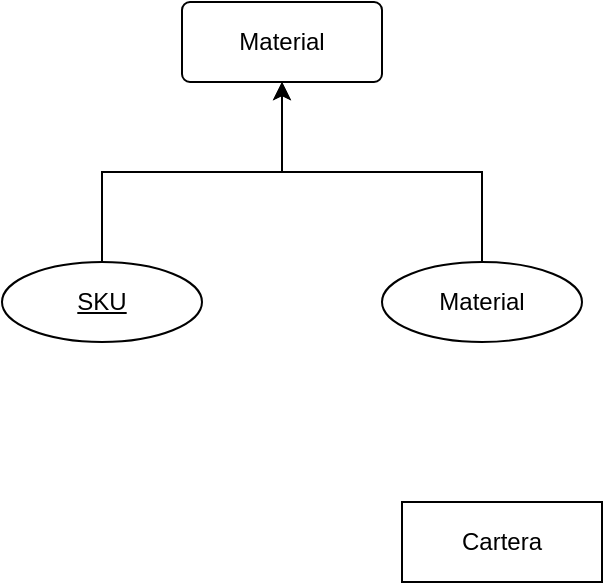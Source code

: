 <mxfile version="20.8.3" type="github">
  <diagram id="R2lEEEUBdFMjLlhIrx00" name="Page-1">
    <mxGraphModel dx="880" dy="484" grid="1" gridSize="10" guides="1" tooltips="1" connect="1" arrows="1" fold="1" page="1" pageScale="1" pageWidth="850" pageHeight="1100" math="0" shadow="0" extFonts="Permanent Marker^https://fonts.googleapis.com/css?family=Permanent+Marker">
      <root>
        <mxCell id="0" />
        <mxCell id="1" parent="0" />
        <mxCell id="xXotGcScYyiWfTaiuzVl-17" value="Material" style="rounded=1;arcSize=10;whiteSpace=wrap;html=1;align=center;" vertex="1" parent="1">
          <mxGeometry x="140" y="540" width="100" height="40" as="geometry" />
        </mxCell>
        <mxCell id="xXotGcScYyiWfTaiuzVl-23" style="edgeStyle=orthogonalEdgeStyle;rounded=0;orthogonalLoop=1;jettySize=auto;html=1;entryX=0.5;entryY=1;entryDx=0;entryDy=0;" edge="1" parent="1" source="xXotGcScYyiWfTaiuzVl-20" target="xXotGcScYyiWfTaiuzVl-17">
          <mxGeometry relative="1" as="geometry" />
        </mxCell>
        <mxCell id="xXotGcScYyiWfTaiuzVl-20" value="SKU" style="ellipse;whiteSpace=wrap;html=1;align=center;fontStyle=4;" vertex="1" parent="1">
          <mxGeometry x="50" y="670" width="100" height="40" as="geometry" />
        </mxCell>
        <mxCell id="xXotGcScYyiWfTaiuzVl-24" style="edgeStyle=orthogonalEdgeStyle;rounded=0;orthogonalLoop=1;jettySize=auto;html=1;exitX=0.5;exitY=0;exitDx=0;exitDy=0;entryX=0.5;entryY=1;entryDx=0;entryDy=0;" edge="1" parent="1" source="xXotGcScYyiWfTaiuzVl-22" target="xXotGcScYyiWfTaiuzVl-17">
          <mxGeometry relative="1" as="geometry" />
        </mxCell>
        <mxCell id="xXotGcScYyiWfTaiuzVl-22" value="Material" style="ellipse;whiteSpace=wrap;html=1;align=center;" vertex="1" parent="1">
          <mxGeometry x="240" y="670" width="100" height="40" as="geometry" />
        </mxCell>
        <mxCell id="xXotGcScYyiWfTaiuzVl-26" value="Cartera" style="whiteSpace=wrap;html=1;align=center;" vertex="1" parent="1">
          <mxGeometry x="250" y="790" width="100" height="40" as="geometry" />
        </mxCell>
      </root>
    </mxGraphModel>
  </diagram>
</mxfile>
